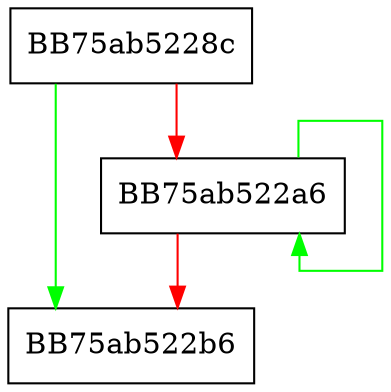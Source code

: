 digraph pager_cksum {
  node [shape="box"];
  graph [splines=ortho];
  BB75ab5228c -> BB75ab522b6 [color="green"];
  BB75ab5228c -> BB75ab522a6 [color="red"];
  BB75ab522a6 -> BB75ab522a6 [color="green"];
  BB75ab522a6 -> BB75ab522b6 [color="red"];
}